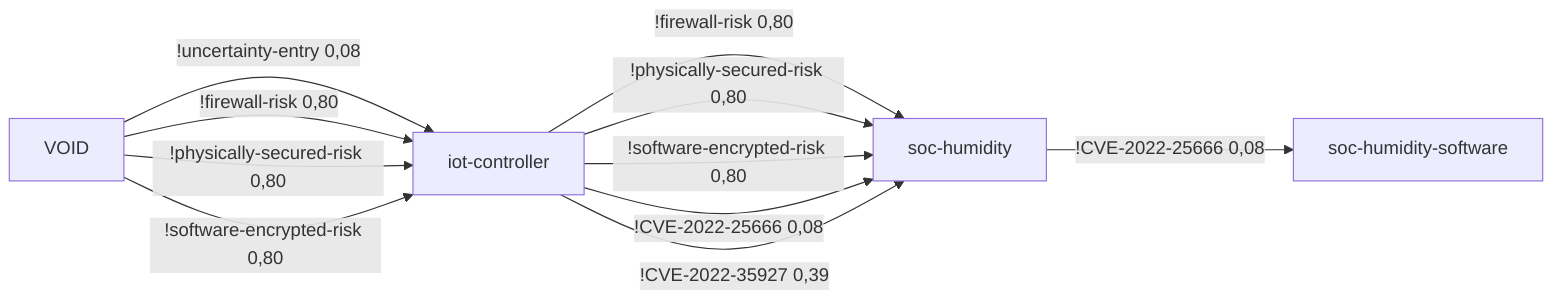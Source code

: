 %% AttributeChange [4mcontiki-ng/contiki-ng[0m to [4m4.7[0m for node [4miot-controller[0m
%%  VOID -[0,99]->  iot-controller -[1,00]->  soc-humidity -[0,08]-> soc-humidity-software 3,95 0,08
flowchart LR
	iot-controller[iot-controller]
	soc-humidity-software[soc-humidity-software]
	soc-humidity[soc-humidity]
	VOID[VOID]
	iot-controller -->|!firewall-risk 0,80| soc-humidity
	iot-controller -->|!physically-secured-risk 0,80| soc-humidity
	iot-controller -->|!software-encrypted-risk 0,80| soc-humidity
	iot-controller -->|!CVE-2022-25666 0,08| soc-humidity
	iot-controller -->|!CVE-2022-35927 0,39| soc-humidity
	soc-humidity -->|!CVE-2022-25666 0,08| soc-humidity-software
	VOID -->|!uncertainty-entry 0,08| iot-controller
	VOID -->|!firewall-risk 0,80| iot-controller
	VOID -->|!physically-secured-risk 0,80| iot-controller
	VOID -->|!software-encrypted-risk 0,80| iot-controller